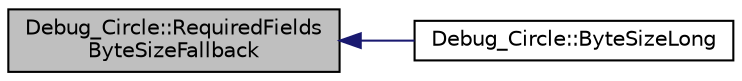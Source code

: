 digraph "Debug_Circle::RequiredFieldsByteSizeFallback"
{
 // INTERACTIVE_SVG=YES
  edge [fontname="Helvetica",fontsize="10",labelfontname="Helvetica",labelfontsize="10"];
  node [fontname="Helvetica",fontsize="10",shape=record];
  rankdir="LR";
  Node1 [label="Debug_Circle::RequiredFields\lByteSizeFallback",height=0.2,width=0.4,color="black", fillcolor="grey75", style="filled", fontcolor="black"];
  Node1 -> Node2 [dir="back",color="midnightblue",fontsize="10",style="solid",fontname="Helvetica"];
  Node2 [label="Debug_Circle::ByteSizeLong",height=0.2,width=0.4,color="black", fillcolor="white", style="filled",URL="$d0/d75/class_debug___circle.html#a470e98c489355d8bcb558c2a14a9d962"];
}
